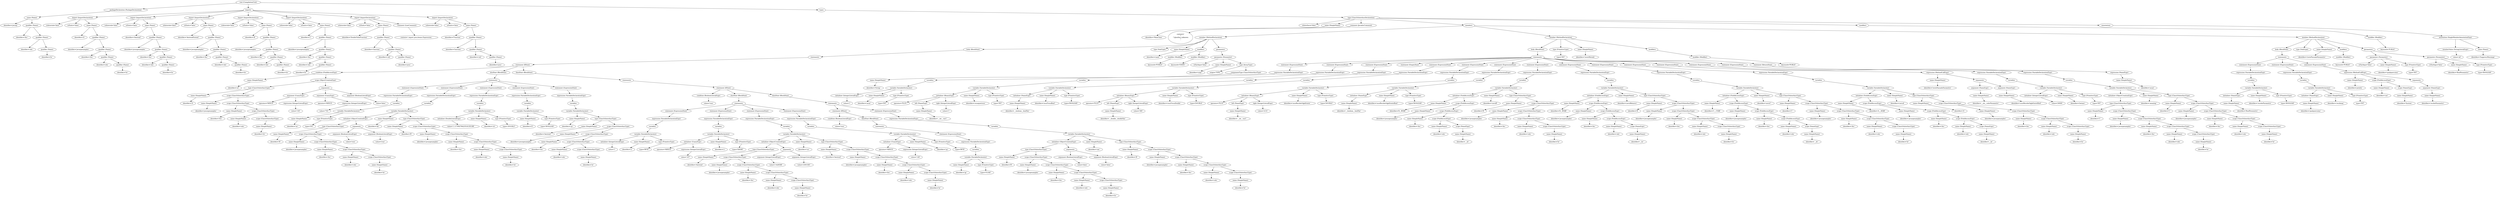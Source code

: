 digraph {
n0 [label="root (CompilationUnit)"];
n1 [label="packageDeclaration (PackageDeclaration)"];
n0 -> n1;
n2 [label="name (Name)"];
n1 -> n2;
n3 [label="identifier='javarg'"];
n2 -> n3;
n4 [label="qualifier (Name)"];
n2 -> n4;
n5 [label="identifier='ifsc'"];
n4 -> n5;
n6 [label="qualifier (Name)"];
n4 -> n6;
n7 [label="identifier='edu'"];
n6 -> n7;
n8 [label="qualifier (Name)"];
n6 -> n8;
n9 [label="identifier='br'"];
n8 -> n9;
n10 [label="imports"];
n0 -> n10;
n11 [label="import (ImportDeclaration)"];
n10 -> n11;
n12 [label="isAsterisk='false'"];
n11 -> n12;
n13 [label="isStatic='false'"];
n11 -> n13;
n14 [label="name (Name)"];
n11 -> n14;
n15 [label="identifier='A'"];
n14 -> n15;
n16 [label="qualifier (Name)"];
n14 -> n16;
n17 [label="identifier='javargexamples'"];
n16 -> n17;
n18 [label="qualifier (Name)"];
n16 -> n18;
n19 [label="identifier='ifsc'"];
n18 -> n19;
n20 [label="qualifier (Name)"];
n18 -> n20;
n21 [label="identifier='edu'"];
n20 -> n21;
n22 [label="qualifier (Name)"];
n20 -> n22;
n23 [label="identifier='br'"];
n22 -> n23;
n24 [label="import (ImportDeclaration)"];
n10 -> n24;
n25 [label="isAsterisk='false'"];
n24 -> n25;
n26 [label="isStatic='false'"];
n24 -> n26;
n27 [label="name (Name)"];
n24 -> n27;
n28 [label="identifier='Aextend'"];
n27 -> n28;
n29 [label="qualifier (Name)"];
n27 -> n29;
n30 [label="identifier='javargexamples'"];
n29 -> n30;
n31 [label="qualifier (Name)"];
n29 -> n31;
n32 [label="identifier='ifsc'"];
n31 -> n32;
n33 [label="qualifier (Name)"];
n31 -> n33;
n34 [label="identifier='edu'"];
n33 -> n34;
n35 [label="qualifier (Name)"];
n33 -> n35;
n36 [label="identifier='br'"];
n35 -> n36;
n37 [label="import (ImportDeclaration)"];
n10 -> n37;
n38 [label="isAsterisk='false'"];
n37 -> n38;
n39 [label="isStatic='false'"];
n37 -> n39;
n40 [label="name (Name)"];
n37 -> n40;
n41 [label="identifier='AextendExtend'"];
n40 -> n41;
n42 [label="qualifier (Name)"];
n40 -> n42;
n43 [label="identifier='javargexamples'"];
n42 -> n43;
n44 [label="qualifier (Name)"];
n42 -> n44;
n45 [label="identifier='ifsc'"];
n44 -> n45;
n46 [label="qualifier (Name)"];
n44 -> n46;
n47 [label="identifier='edu'"];
n46 -> n47;
n48 [label="qualifier (Name)"];
n46 -> n48;
n49 [label="identifier='br'"];
n48 -> n49;
n50 [label="import (ImportDeclaration)"];
n10 -> n50;
n51 [label="isAsterisk='false'"];
n50 -> n51;
n52 [label="isStatic='false'"];
n50 -> n52;
n53 [label="name (Name)"];
n50 -> n53;
n54 [label="identifier='B'"];
n53 -> n54;
n55 [label="qualifier (Name)"];
n53 -> n55;
n56 [label="identifier='javargexamples'"];
n55 -> n56;
n57 [label="qualifier (Name)"];
n55 -> n57;
n58 [label="identifier='ifsc'"];
n57 -> n58;
n59 [label="qualifier (Name)"];
n57 -> n59;
n60 [label="identifier='edu'"];
n59 -> n60;
n61 [label="qualifier (Name)"];
n59 -> n61;
n62 [label="identifier='br'"];
n61 -> n62;
n63 [label="import (ImportDeclaration)"];
n10 -> n63;
n64 [label="isAsterisk='false'"];
n63 -> n64;
n65 [label="isStatic='false'"];
n63 -> n65;
n66 [label="name (Name)"];
n63 -> n66;
n67 [label="identifier='C'"];
n66 -> n67;
n68 [label="qualifier (Name)"];
n66 -> n68;
n69 [label="identifier='javargexamples'"];
n68 -> n69;
n70 [label="qualifier (Name)"];
n68 -> n70;
n71 [label="identifier='ifsc'"];
n70 -> n71;
n72 [label="qualifier (Name)"];
n70 -> n72;
n73 [label="identifier='edu'"];
n72 -> n73;
n74 [label="qualifier (Name)"];
n72 -> n74;
n75 [label="identifier='br'"];
n74 -> n75;
n76 [label="import (ImportDeclaration)"];
n10 -> n76;
n77 [label="isAsterisk='false'"];
n76 -> n77;
n78 [label="isStatic='false'"];
n76 -> n78;
n79 [label="name (Name)"];
n76 -> n79;
n80 [label="identifier='DoubleToIntFunction'"];
n79 -> n80;
n81 [label="qualifier (Name)"];
n79 -> n81;
n82 [label="identifier='function'"];
n81 -> n82;
n83 [label="qualifier (Name)"];
n81 -> n83;
n84 [label="identifier='util'"];
n83 -> n84;
n85 [label="qualifier (Name)"];
n83 -> n85;
n86 [label="identifier='java'"];
n85 -> n86;
n87 [label="comment (LineComment)"];
n76 -> n87;
n88 [label="content=' import java.beans.Expression;'"];
n87 -> n88;
n89 [label="import (ImportDeclaration)"];
n10 -> n89;
n90 [label="isAsterisk='false'"];
n89 -> n90;
n91 [label="isStatic='false'"];
n89 -> n91;
n92 [label="name (Name)"];
n89 -> n92;
n93 [label="identifier='Function'"];
n92 -> n93;
n94 [label="qualifier (Name)"];
n92 -> n94;
n95 [label="identifier='function'"];
n94 -> n95;
n96 [label="qualifier (Name)"];
n94 -> n96;
n97 [label="identifier='util'"];
n96 -> n97;
n98 [label="qualifier (Name)"];
n96 -> n98;
n99 [label="identifier='java'"];
n98 -> n99;
n100 [label="types"];
n0 -> n100;
n101 [label="type (ClassOrInterfaceDeclaration)"];
n100 -> n101;
n102 [label="isInterface='false'"];
n101 -> n102;
n103 [label="name (SimpleName)"];
n101 -> n103;
n104 [label="identifier='MainClass'"];
n103 -> n104;
n105 [label="comment (JavadocComment)"];
n101 -> n105;
n106 [label="content='
 *
 * @author unknown
 *
 '"];
n105 -> n106;
n107 [label="members"];
n101 -> n107;
n108 [label="member (MethodDeclaration)"];
n107 -> n108;
n109 [label="body (BlockStmt)"];
n108 -> n109;
n110 [label="statements"];
n109 -> n110;
n111 [label="statement (IfStmt)"];
n110 -> n111;
n112 [label="condition (FieldAccessExpr)"];
n111 -> n112;
n113 [label="name (SimpleName)"];
n112 -> n113;
n114 [label="identifier='a3'"];
n113 -> n114;
n115 [label="scope (ObjectCreationExpr)"];
n112 -> n115;
n116 [label="type (ClassOrInterfaceType)"];
n115 -> n116;
n117 [label="name (SimpleName)"];
n116 -> n117;
n118 [label="identifier='A'"];
n117 -> n118;
n119 [label="scope (ClassOrInterfaceType)"];
n116 -> n119;
n120 [label="name (SimpleName)"];
n119 -> n120;
n121 [label="identifier='javargexamples'"];
n120 -> n121;
n122 [label="scope (ClassOrInterfaceType)"];
n119 -> n122;
n123 [label="name (SimpleName)"];
n122 -> n123;
n124 [label="identifier='ifsc'"];
n123 -> n124;
n125 [label="scope (ClassOrInterfaceType)"];
n122 -> n125;
n126 [label="name (SimpleName)"];
n125 -> n126;
n127 [label="identifier='edu'"];
n126 -> n127;
n128 [label="scope (ClassOrInterfaceType)"];
n125 -> n128;
n129 [label="name (SimpleName)"];
n128 -> n129;
n130 [label="identifier='br'"];
n129 -> n130;
n131 [label="arguments"];
n115 -> n131;
n132 [label="argument (UnaryExpr)"];
n131 -> n132;
n133 [label="operator='MINUS'"];
n132 -> n133;
n134 [label="expression (IntegerLiteralExpr)"];
n132 -> n134;
n135 [label="value='145'"];
n134 -> n135;
n136 [label="argument (UnaryExpr)"];
n131 -> n136;
n137 [label="operator='MINUS'"];
n136 -> n137;
n138 [label="expression (IntegerLiteralExpr)"];
n136 -> n138;
n139 [label="value='753'"];
n138 -> n139;
n140 [label="argument (BooleanLiteralExpr)"];
n131 -> n140;
n141 [label="value='false'"];
n140 -> n141;
n142 [label="elseStmt (BlockStmt)"];
n111 -> n142;
n143 [label="statements"];
n142 -> n143;
n144 [label="statement (ExpressionStmt)"];
n143 -> n144;
n145 [label="expression (VariableDeclarationExpr)"];
n144 -> n145;
n146 [label="variables"];
n145 -> n146;
n147 [label="variable (VariableDeclarator)"];
n146 -> n147;
n148 [label="name (SimpleName)"];
n147 -> n148;
n149 [label="identifier='xn'"];
n148 -> n149;
n150 [label="type (PrimitiveType)"];
n147 -> n150;
n151 [label="type='INT'"];
n150 -> n151;
n152 [label="statement (ExpressionStmt)"];
n143 -> n152;
n153 [label="expression (VariableDeclarationExpr)"];
n152 -> n153;
n154 [label="variables"];
n153 -> n154;
n155 [label="variable (VariableDeclarator)"];
n154 -> n155;
n156 [label="initializer (ObjectCreationExpr)"];
n155 -> n156;
n157 [label="type (ClassOrInterfaceType)"];
n156 -> n157;
n158 [label="name (SimpleName)"];
n157 -> n158;
n159 [label="identifier='B'"];
n158 -> n159;
n160 [label="scope (ClassOrInterfaceType)"];
n157 -> n160;
n161 [label="name (SimpleName)"];
n160 -> n161;
n162 [label="identifier='javargexamples'"];
n161 -> n162;
n163 [label="scope (ClassOrInterfaceType)"];
n160 -> n163;
n164 [label="name (SimpleName)"];
n163 -> n164;
n165 [label="identifier='ifsc'"];
n164 -> n165;
n166 [label="scope (ClassOrInterfaceType)"];
n163 -> n166;
n167 [label="name (SimpleName)"];
n166 -> n167;
n168 [label="identifier='edu'"];
n167 -> n168;
n169 [label="scope (ClassOrInterfaceType)"];
n166 -> n169;
n170 [label="name (SimpleName)"];
n169 -> n170;
n171 [label="identifier='br'"];
n170 -> n171;
n172 [label="arguments"];
n156 -> n172;
n173 [label="argument (BooleanLiteralExpr)"];
n172 -> n173;
n174 [label="value='true'"];
n173 -> n174;
n175 [label="argument (BooleanLiteralExpr)"];
n172 -> n175;
n176 [label="value='true'"];
n175 -> n176;
n177 [label="name (SimpleName)"];
n155 -> n177;
n178 [label="identifier='kh'"];
n177 -> n178;
n179 [label="type (ClassOrInterfaceType)"];
n155 -> n179;
n180 [label="name (SimpleName)"];
n179 -> n180;
n181 [label="identifier='B'"];
n180 -> n181;
n182 [label="scope (ClassOrInterfaceType)"];
n179 -> n182;
n183 [label="name (SimpleName)"];
n182 -> n183;
n184 [label="identifier='javargexamples'"];
n183 -> n184;
n185 [label="scope (ClassOrInterfaceType)"];
n182 -> n185;
n186 [label="name (SimpleName)"];
n185 -> n186;
n187 [label="identifier='ifsc'"];
n186 -> n187;
n188 [label="scope (ClassOrInterfaceType)"];
n185 -> n188;
n189 [label="name (SimpleName)"];
n188 -> n189;
n190 [label="identifier='edu'"];
n189 -> n190;
n191 [label="scope (ClassOrInterfaceType)"];
n188 -> n191;
n192 [label="name (SimpleName)"];
n191 -> n192;
n193 [label="identifier='br'"];
n192 -> n193;
n194 [label="statement (ExpressionStmt)"];
n143 -> n194;
n195 [label="expression (VariableDeclarationExpr)"];
n194 -> n195;
n196 [label="variables"];
n195 -> n196;
n197 [label="variable (VariableDeclarator)"];
n196 -> n197;
n198 [label="initializer (DoubleLiteralExpr)"];
n197 -> n198;
n199 [label="value='1.1170927842351615E188'"];
n198 -> n199;
n200 [label="name (SimpleName)"];
n197 -> n200;
n201 [label="identifier='cb'"];
n200 -> n201;
n202 [label="type (PrimitiveType)"];
n197 -> n202;
n203 [label="type='DOUBLE'"];
n202 -> n203;
n204 [label="statement (ExpressionStmt)"];
n143 -> n204;
n205 [label="expression (VariableDeclarationExpr)"];
n204 -> n205;
n206 [label="variables"];
n205 -> n206;
n207 [label="variable (VariableDeclarator)"];
n206 -> n207;
n208 [label="name (SimpleName)"];
n207 -> n208;
n209 [label="identifier='lf'"];
n208 -> n209;
n210 [label="type (PrimitiveType)"];
n207 -> n210;
n211 [label="type='BOOLEAN'"];
n210 -> n211;
n212 [label="statement (ExpressionStmt)"];
n143 -> n212;
n213 [label="expression (VariableDeclarationExpr)"];
n212 -> n213;
n214 [label="variables"];
n213 -> n214;
n215 [label="variable (VariableDeclarator)"];
n214 -> n215;
n216 [label="name (SimpleName)"];
n215 -> n216;
n217 [label="identifier='yp'"];
n216 -> n217;
n218 [label="type (ClassOrInterfaceType)"];
n215 -> n218;
n219 [label="name (SimpleName)"];
n218 -> n219;
n220 [label="identifier='Aextend'"];
n219 -> n220;
n221 [label="scope (ClassOrInterfaceType)"];
n218 -> n221;
n222 [label="name (SimpleName)"];
n221 -> n222;
n223 [label="identifier='javargexamples'"];
n222 -> n223;
n224 [label="scope (ClassOrInterfaceType)"];
n221 -> n224;
n225 [label="name (SimpleName)"];
n224 -> n225;
n226 [label="identifier='ifsc'"];
n225 -> n226;
n227 [label="scope (ClassOrInterfaceType)"];
n224 -> n227;
n228 [label="name (SimpleName)"];
n227 -> n228;
n229 [label="identifier='edu'"];
n228 -> n229;
n230 [label="scope (ClassOrInterfaceType)"];
n227 -> n230;
n231 [label="name (SimpleName)"];
n230 -> n231;
n232 [label="identifier='br'"];
n231 -> n232;
n233 [label="thenStmt (BlockStmt)"];
n111 -> n233;
n234 [label="statements"];
n233 -> n234;
n235 [label="statement (IfStmt)"];
n234 -> n235;
n236 [label="condition (BooleanLiteralExpr)"];
n235 -> n236;
n237 [label="value='true'"];
n236 -> n237;
n238 [label="elseStmt (BlockStmt)"];
n235 -> n238;
n239 [label="statements"];
n238 -> n239;
n240 [label="statement (ExpressionStmt)"];
n239 -> n240;
n241 [label="expression (VariableDeclarationExpr)"];
n240 -> n241;
n242 [label="variables"];
n241 -> n242;
n243 [label="variable (VariableDeclarator)"];
n242 -> n243;
n244 [label="initializer (IntegerLiteralExpr)"];
n243 -> n244;
n245 [label="value='1'"];
n244 -> n245;
n246 [label="name (SimpleName)"];
n243 -> n246;
n247 [label="identifier='a'"];
n246 -> n247;
n248 [label="type (PrimitiveType)"];
n243 -> n248;
n249 [label="type='BYTE'"];
n248 -> n249;
n250 [label="statement (ExpressionStmt)"];
n239 -> n250;
n251 [label="expression (VariableDeclarationExpr)"];
n250 -> n251;
n252 [label="variables"];
n251 -> n252;
n253 [label="variable (VariableDeclarator)"];
n252 -> n253;
n254 [label="initializer (UnaryExpr)"];
n253 -> n254;
n255 [label="operator='MINUS'"];
n254 -> n255;
n256 [label="expression (IntegerLiteralExpr)"];
n254 -> n256;
n257 [label="value='107'"];
n256 -> n257;
n258 [label="name (SimpleName)"];
n253 -> n258;
n259 [label="identifier='u'"];
n258 -> n259;
n260 [label="type (PrimitiveType)"];
n253 -> n260;
n261 [label="type='SHORT'"];
n260 -> n261;
n262 [label="statement (ExpressionStmt)"];
n239 -> n262;
n263 [label="expression (VariableDeclarationExpr)"];
n262 -> n263;
n264 [label="variables"];
n263 -> n264;
n265 [label="variable (VariableDeclarator)"];
n264 -> n265;
n266 [label="initializer (ObjectCreationExpr)"];
n265 -> n266;
n267 [label="type (ClassOrInterfaceType)"];
n266 -> n267;
n268 [label="name (SimpleName)"];
n267 -> n268;
n269 [label="identifier='Aextend'"];
n268 -> n269;
n270 [label="scope (ClassOrInterfaceType)"];
n267 -> n270;
n271 [label="name (SimpleName)"];
n270 -> n271;
n272 [label="identifier='javargexamples'"];
n271 -> n272;
n273 [label="scope (ClassOrInterfaceType)"];
n270 -> n273;
n274 [label="name (SimpleName)"];
n273 -> n274;
n275 [label="identifier='ifsc'"];
n274 -> n275;
n276 [label="scope (ClassOrInterfaceType)"];
n273 -> n276;
n277 [label="name (SimpleName)"];
n276 -> n277;
n278 [label="identifier='edu'"];
n277 -> n278;
n279 [label="scope (ClassOrInterfaceType)"];
n276 -> n279;
n280 [label="name (SimpleName)"];
n279 -> n280;
n281 [label="identifier='br'"];
n280 -> n281;
n282 [label="arguments"];
n266 -> n282;
n283 [label="argument (IntegerLiteralExpr)"];
n282 -> n283;
n284 [label="value='1428588'"];
n283 -> n284;
n285 [label="argument (IntegerLiteralExpr)"];
n282 -> n285;
n286 [label="value='2591583'"];
n285 -> n286;
n287 [label="name (SimpleName)"];
n265 -> n287;
n288 [label="identifier='na'"];
n287 -> n288;
n289 [label="type (ClassOrInterfaceType)"];
n265 -> n289;
n290 [label="name (SimpleName)"];
n289 -> n290;
n291 [label="identifier='Aextend'"];
n290 -> n291;
n292 [label="scope (ClassOrInterfaceType)"];
n289 -> n292;
n293 [label="name (SimpleName)"];
n292 -> n293;
n294 [label="identifier='javargexamples'"];
n293 -> n294;
n295 [label="scope (ClassOrInterfaceType)"];
n292 -> n295;
n296 [label="name (SimpleName)"];
n295 -> n296;
n297 [label="identifier='ifsc'"];
n296 -> n297;
n298 [label="scope (ClassOrInterfaceType)"];
n295 -> n298;
n299 [label="name (SimpleName)"];
n298 -> n299;
n300 [label="identifier='edu'"];
n299 -> n300;
n301 [label="scope (ClassOrInterfaceType)"];
n298 -> n301;
n302 [label="name (SimpleName)"];
n301 -> n302;
n303 [label="identifier='br'"];
n302 -> n303;
n304 [label="statement (ExpressionStmt)"];
n239 -> n304;
n305 [label="expression (VariableDeclarationExpr)"];
n304 -> n305;
n306 [label="variables"];
n305 -> n306;
n307 [label="variable (VariableDeclarator)"];
n306 -> n307;
n308 [label="initializer (UnaryExpr)"];
n307 -> n308;
n309 [label="operator='MINUS'"];
n308 -> n309;
n310 [label="expression (IntegerLiteralExpr)"];
n308 -> n310;
n311 [label="value='128'"];
n310 -> n311;
n312 [label="name (SimpleName)"];
n307 -> n312;
n313 [label="identifier='yg'"];
n312 -> n313;
n314 [label="type (PrimitiveType)"];
n307 -> n314;
n315 [label="type='BYTE'"];
n314 -> n315;
n316 [label="thenStmt (BlockStmt)"];
n235 -> n316;
n317 [label="statements"];
n316 -> n317;
n318 [label="statement (IfStmt)"];
n317 -> n318;
n319 [label="condition (BooleanLiteralExpr)"];
n318 -> n319;
n320 [label="value='true'"];
n319 -> n320;
n321 [label="thenStmt (BlockStmt)"];
n318 -> n321;
n322 [label="statements"];
n321 -> n322;
n323 [label="statement (ExpressionStmt)"];
n322 -> n323;
n324 [label="expression (VariableDeclarationExpr)"];
n323 -> n324;
n325 [label="variables"];
n324 -> n325;
n326 [label="variable (VariableDeclarator)"];
n325 -> n326;
n327 [label="name (SimpleName)"];
n326 -> n327;
n328 [label="identifier='qy'"];
n327 -> n328;
n329 [label="type (PrimitiveType)"];
n326 -> n329;
n330 [label="type='FLOAT'"];
n329 -> n330;
n331 [label="statement (ExpressionStmt)"];
n317 -> n331;
n332 [label="expression (VariableDeclarationExpr)"];
n331 -> n332;
n333 [label="variables"];
n332 -> n333;
n334 [label="variable (VariableDeclarator)"];
n333 -> n334;
n335 [label="initializer (ObjectCreationExpr)"];
n334 -> n335;
n336 [label="type (ClassOrInterfaceType)"];
n335 -> n336;
n337 [label="name (SimpleName)"];
n336 -> n337;
n338 [label="identifier='B'"];
n337 -> n338;
n339 [label="scope (ClassOrInterfaceType)"];
n336 -> n339;
n340 [label="name (SimpleName)"];
n339 -> n340;
n341 [label="identifier='javargexamples'"];
n340 -> n341;
n342 [label="scope (ClassOrInterfaceType)"];
n339 -> n342;
n343 [label="name (SimpleName)"];
n342 -> n343;
n344 [label="identifier='ifsc'"];
n343 -> n344;
n345 [label="scope (ClassOrInterfaceType)"];
n342 -> n345;
n346 [label="name (SimpleName)"];
n345 -> n346;
n347 [label="identifier='edu'"];
n346 -> n347;
n348 [label="scope (ClassOrInterfaceType)"];
n345 -> n348;
n349 [label="name (SimpleName)"];
n348 -> n349;
n350 [label="identifier='br'"];
n349 -> n350;
n351 [label="arguments"];
n335 -> n351;
n352 [label="argument (BooleanLiteralExpr)"];
n351 -> n352;
n353 [label="value='false'"];
n352 -> n353;
n354 [label="argument (BooleanLiteralExpr)"];
n351 -> n354;
n355 [label="value='false'"];
n354 -> n355;
n356 [label="name (SimpleName)"];
n334 -> n356;
n357 [label="identifier='am'"];
n356 -> n357;
n358 [label="type (ClassOrInterfaceType)"];
n334 -> n358;
n359 [label="name (SimpleName)"];
n358 -> n359;
n360 [label="identifier='B'"];
n359 -> n360;
n361 [label="scope (ClassOrInterfaceType)"];
n358 -> n361;
n362 [label="name (SimpleName)"];
n361 -> n362;
n363 [label="identifier='javargexamples'"];
n362 -> n363;
n364 [label="scope (ClassOrInterfaceType)"];
n361 -> n364;
n365 [label="name (SimpleName)"];
n364 -> n365;
n366 [label="identifier='ifsc'"];
n365 -> n366;
n367 [label="scope (ClassOrInterfaceType)"];
n364 -> n367;
n368 [label="name (SimpleName)"];
n367 -> n368;
n369 [label="identifier='edu'"];
n368 -> n369;
n370 [label="scope (ClassOrInterfaceType)"];
n367 -> n370;
n371 [label="name (SimpleName)"];
n370 -> n371;
n372 [label="identifier='br'"];
n371 -> n372;
n373 [label="type (VoidType)"];
n108 -> n373;
n374 [label="name (SimpleName)"];
n108 -> n374;
n375 [label="identifier='main'"];
n374 -> n375;
n376 [label="modifiers"];
n108 -> n376;
n377 [label="modifier (Modifier)"];
n376 -> n377;
n378 [label="keyword='PUBLIC'"];
n377 -> n378;
n379 [label="modifier (Modifier)"];
n376 -> n379;
n380 [label="keyword='STATIC'"];
n379 -> n380;
n381 [label="parameters"];
n108 -> n381;
n382 [label="parameter (Parameter)"];
n381 -> n382;
n383 [label="isVarArgs='false'"];
n382 -> n383;
n384 [label="name (SimpleName)"];
n382 -> n384;
n385 [label="identifier='args'"];
n384 -> n385;
n386 [label="type (ArrayType)"];
n382 -> n386;
n387 [label="origin='TYPE'"];
n386 -> n387;
n388 [label="componentType (ClassOrInterfaceType)"];
n386 -> n388;
n389 [label="name (SimpleName)"];
n388 -> n389;
n390 [label="identifier='String'"];
n389 -> n390;
n391 [label="member (MethodDeclaration)"];
n107 -> n391;
n392 [label="body (BlockStmt)"];
n391 -> n392;
n393 [label="statements"];
n392 -> n393;
n394 [label="statement (ExpressionStmt)"];
n393 -> n394;
n395 [label="expression (VariableDeclarationExpr)"];
n394 -> n395;
n396 [label="variables"];
n395 -> n396;
n397 [label="variable (VariableDeclarator)"];
n396 -> n397;
n398 [label="initializer (IntegerLiteralExpr)"];
n397 -> n398;
n399 [label="value='1'"];
n398 -> n399;
n400 [label="name (SimpleName)"];
n397 -> n400;
n401 [label="identifier='assai'"];
n400 -> n401;
n402 [label="type (PrimitiveType)"];
n397 -> n402;
n403 [label="type='INT'"];
n402 -> n403;
n404 [label="statement (ExpressionStmt)"];
n393 -> n404;
n405 [label="expression (VariableDeclarationExpr)"];
n404 -> n405;
n406 [label="variables"];
n405 -> n406;
n407 [label="variable (VariableDeclarator)"];
n406 -> n407;
n408 [label="initializer (BinaryExpr)"];
n407 -> n408;
n409 [label="operator='PLUS'"];
n408 -> n409;
n410 [label="left (NameExpr)"];
n408 -> n410;
n411 [label="name (SimpleName)"];
n410 -> n411;
n412 [label="identifier='__int__var1'"];
n411 -> n412;
n413 [label="right (IntegerLiteralExpr)"];
n408 -> n413;
n414 [label="value='1'"];
n413 -> n414;
n415 [label="name (SimpleName)"];
n407 -> n415;
n416 [label="identifier='essaquetroca'"];
n415 -> n416;
n417 [label="type (PrimitiveType)"];
n407 -> n417;
n418 [label="type='INT'"];
n417 -> n418;
n419 [label="statement (ExpressionStmt)"];
n393 -> n419;
n420 [label="expression (VariableDeclarationExpr)"];
n419 -> n420;
n421 [label="variables"];
n420 -> n421;
n422 [label="variable (VariableDeclarator)"];
n421 -> n422;
n423 [label="initializer (NameExpr)"];
n422 -> n423;
n424 [label="name (SimpleName)"];
n423 -> n424;
n425 [label="identifier='__boolean__boolVar'"];
n424 -> n425;
n426 [label="name (SimpleName)"];
n422 -> n426;
n427 [label="identifier='essaTrocaBool'"];
n426 -> n427;
n428 [label="type (PrimitiveType)"];
n422 -> n428;
n429 [label="type='BOOLEAN'"];
n428 -> n429;
n430 [label="statement (EmptyStmt)"];
n393 -> n430;
n431 [label="statement (ExpressionStmt)"];
n393 -> n431;
n432 [label="expression (VariableDeclarationExpr)"];
n431 -> n432;
n433 [label="variables"];
n432 -> n433;
n434 [label="variable (VariableDeclarator)"];
n433 -> n434;
n435 [label="initializer (BinaryExpr)"];
n434 -> n435;
n436 [label="operator='PLUS'"];
n435 -> n436;
n437 [label="left (NameExpr)"];
n435 -> n437;
n438 [label="name (SimpleName)"];
n437 -> n438;
n439 [label="identifier='__double__doubleVar'"];
n438 -> n439;
n440 [label="right (IntegerLiteralExpr)"];
n435 -> n440;
n441 [label="value='300'"];
n440 -> n441;
n442 [label="name (SimpleName)"];
n434 -> n442;
n443 [label="identifier='essaTrocaDouble'"];
n442 -> n443;
n444 [label="type (PrimitiveType)"];
n434 -> n444;
n445 [label="type='DOUBLE'"];
n444 -> n445;
n446 [label="statement (ExpressionStmt)"];
n393 -> n446;
n447 [label="expression (VariableDeclarationExpr)"];
n446 -> n447;
n448 [label="variables"];
n447 -> n448;
n449 [label="variable (VariableDeclarator)"];
n448 -> n449;
n450 [label="initializer (BinaryExpr)"];
n449 -> n450;
n451 [label="operator='PLUS'"];
n450 -> n451;
n452 [label="left (NameExpr)"];
n450 -> n452;
n453 [label="name (SimpleName)"];
n452 -> n453;
n454 [label="identifier='__int__var1'"];
n453 -> n454;
n455 [label="right (IntegerLiteralExpr)"];
n450 -> n455;
n456 [label="value='2131'"];
n455 -> n456;
n457 [label="name (SimpleName)"];
n449 -> n457;
n458 [label="identifier='esseRecebeOqJaExiste'"];
n457 -> n458;
n459 [label="type (PrimitiveType)"];
n449 -> n459;
n460 [label="type='DOUBLE'"];
n459 -> n460;
n461 [label="statement (ExpressionStmt)"];
n393 -> n461;
n462 [label="expression (VariableDeclarationExpr)"];
n461 -> n462;
n463 [label="variables"];
n462 -> n463;
n464 [label="variable (VariableDeclarator)"];
n463 -> n464;
n465 [label="initializer (NameExpr)"];
n464 -> n465;
n466 [label="name (SimpleName)"];
n465 -> n466;
n467 [label="identifier='__boolean__boolVar'"];
n466 -> n467;
n468 [label="name (SimpleName)"];
n464 -> n468;
n469 [label="identifier='esseRecebeOqJaExisteBool'"];
n468 -> n469;
n470 [label="type (PrimitiveType)"];
n464 -> n470;
n471 [label="type='BOOLEAN'"];
n470 -> n471;
n472 [label="statement (ExpressionStmt)"];
n393 -> n472;
n473 [label="expression (VariableDeclarationExpr)"];
n472 -> n473;
n474 [label="variables"];
n473 -> n474;
n475 [label="variable (VariableDeclarator)"];
n474 -> n475;
n476 [label="initializer (FieldAccessExpr)"];
n475 -> n476;
n477 [label="name (SimpleName)"];
n476 -> n477;
n478 [label="identifier='B__BVAR'"];
n477 -> n478;
n479 [label="scope (FieldAccessExpr)"];
n476 -> n479;
n480 [label="name (SimpleName)"];
n479 -> n480;
n481 [label="identifier='javargexamples'"];
n480 -> n481;
n482 [label="scope (FieldAccessExpr)"];
n479 -> n482;
n483 [label="name (SimpleName)"];
n482 -> n483;
n484 [label="identifier='ifsc'"];
n483 -> n484;
n485 [label="scope (FieldAccessExpr)"];
n482 -> n485;
n486 [label="name (SimpleName)"];
n485 -> n486;
n487 [label="identifier='edu'"];
n486 -> n487;
n488 [label="scope (NameExpr)"];
n485 -> n488;
n489 [label="name (SimpleName)"];
n488 -> n489;
n490 [label="identifier='__br'"];
n489 -> n490;
n491 [label="name (SimpleName)"];
n475 -> n491;
n492 [label="identifier='novoB'"];
n491 -> n492;
n493 [label="type (ClassOrInterfaceType)"];
n475 -> n493;
n494 [label="name (SimpleName)"];
n493 -> n494;
n495 [label="identifier='B'"];
n494 -> n495;
n496 [label="scope (ClassOrInterfaceType)"];
n493 -> n496;
n497 [label="name (SimpleName)"];
n496 -> n497;
n498 [label="identifier='javargexamples'"];
n497 -> n498;
n499 [label="scope (ClassOrInterfaceType)"];
n496 -> n499;
n500 [label="name (SimpleName)"];
n499 -> n500;
n501 [label="identifier='ifsc'"];
n500 -> n501;
n502 [label="scope (ClassOrInterfaceType)"];
n499 -> n502;
n503 [label="name (SimpleName)"];
n502 -> n503;
n504 [label="identifier='edu'"];
n503 -> n504;
n505 [label="scope (ClassOrInterfaceType)"];
n502 -> n505;
n506 [label="name (SimpleName)"];
n505 -> n506;
n507 [label="identifier='br'"];
n506 -> n507;
n508 [label="statement (ExpressionStmt)"];
n393 -> n508;
n509 [label="expression (VariableDeclarationExpr)"];
n508 -> n509;
n510 [label="variables"];
n509 -> n510;
n511 [label="variable (VariableDeclarator)"];
n510 -> n511;
n512 [label="initializer (FieldAccessExpr)"];
n511 -> n512;
n513 [label="name (SimpleName)"];
n512 -> n513;
n514 [label="identifier='B__BVAR'"];
n513 -> n514;
n515 [label="scope (FieldAccessExpr)"];
n512 -> n515;
n516 [label="name (SimpleName)"];
n515 -> n516;
n517 [label="identifier='javargexamples'"];
n516 -> n517;
n518 [label="scope (FieldAccessExpr)"];
n515 -> n518;
n519 [label="name (SimpleName)"];
n518 -> n519;
n520 [label="identifier='ifsc'"];
n519 -> n520;
n521 [label="scope (FieldAccessExpr)"];
n518 -> n521;
n522 [label="name (SimpleName)"];
n521 -> n522;
n523 [label="identifier='edu'"];
n522 -> n523;
n524 [label="scope (NameExpr)"];
n521 -> n524;
n525 [label="name (SimpleName)"];
n524 -> n525;
n526 [label="identifier='__br'"];
n525 -> n526;
n527 [label="name (SimpleName)"];
n511 -> n527;
n528 [label="identifier='novoBdenovo'"];
n527 -> n528;
n529 [label="type (ClassOrInterfaceType)"];
n511 -> n529;
n530 [label="name (SimpleName)"];
n529 -> n530;
n531 [label="identifier='B'"];
n530 -> n531;
n532 [label="scope (ClassOrInterfaceType)"];
n529 -> n532;
n533 [label="name (SimpleName)"];
n532 -> n533;
n534 [label="identifier='javargexamples'"];
n533 -> n534;
n535 [label="scope (ClassOrInterfaceType)"];
n532 -> n535;
n536 [label="name (SimpleName)"];
n535 -> n536;
n537 [label="identifier='ifsc'"];
n536 -> n537;
n538 [label="scope (ClassOrInterfaceType)"];
n535 -> n538;
n539 [label="name (SimpleName)"];
n538 -> n539;
n540 [label="identifier='edu'"];
n539 -> n540;
n541 [label="scope (ClassOrInterfaceType)"];
n538 -> n541;
n542 [label="name (SimpleName)"];
n541 -> n542;
n543 [label="identifier='br'"];
n542 -> n543;
n544 [label="statement (ExpressionStmt)"];
n393 -> n544;
n545 [label="expression (VariableDeclarationExpr)"];
n544 -> n545;
n546 [label="variables"];
n545 -> n546;
n547 [label="variable (VariableDeclarator)"];
n546 -> n547;
n548 [label="initializer (FieldAccessExpr)"];
n547 -> n548;
n549 [label="name (SimpleName)"];
n548 -> n549;
n550 [label="identifier='C__CVAR'"];
n549 -> n550;
n551 [label="scope (FieldAccessExpr)"];
n548 -> n551;
n552 [label="name (SimpleName)"];
n551 -> n552;
n553 [label="identifier='javargexamples'"];
n552 -> n553;
n554 [label="scope (FieldAccessExpr)"];
n551 -> n554;
n555 [label="name (SimpleName)"];
n554 -> n555;
n556 [label="identifier='ifsc'"];
n555 -> n556;
n557 [label="scope (FieldAccessExpr)"];
n554 -> n557;
n558 [label="name (SimpleName)"];
n557 -> n558;
n559 [label="identifier='edu'"];
n558 -> n559;
n560 [label="scope (NameExpr)"];
n557 -> n560;
n561 [label="name (SimpleName)"];
n560 -> n561;
n562 [label="identifier='__br'"];
n561 -> n562;
n563 [label="name (SimpleName)"];
n547 -> n563;
n564 [label="identifier='novoC'"];
n563 -> n564;
n565 [label="type (ClassOrInterfaceType)"];
n547 -> n565;
n566 [label="name (SimpleName)"];
n565 -> n566;
n567 [label="identifier='C'"];
n566 -> n567;
n568 [label="scope (ClassOrInterfaceType)"];
n565 -> n568;
n569 [label="name (SimpleName)"];
n568 -> n569;
n570 [label="identifier='javargexamples'"];
n569 -> n570;
n571 [label="scope (ClassOrInterfaceType)"];
n568 -> n571;
n572 [label="name (SimpleName)"];
n571 -> n572;
n573 [label="identifier='ifsc'"];
n572 -> n573;
n574 [label="scope (ClassOrInterfaceType)"];
n571 -> n574;
n575 [label="name (SimpleName)"];
n574 -> n575;
n576 [label="identifier='edu'"];
n575 -> n576;
n577 [label="scope (ClassOrInterfaceType)"];
n574 -> n577;
n578 [label="name (SimpleName)"];
n577 -> n578;
n579 [label="identifier='br'"];
n578 -> n579;
n580 [label="statement (ExpressionStmt)"];
n393 -> n580;
n581 [label="expression (VariableDeclarationExpr)"];
n580 -> n581;
n582 [label="variables"];
n581 -> n582;
n583 [label="variable (VariableDeclarator)"];
n582 -> n583;
n584 [label="initializer (FieldAccessExpr)"];
n583 -> n584;
n585 [label="name (SimpleName)"];
n584 -> n585;
n586 [label="identifier='A__AVAR'"];
n585 -> n586;
n587 [label="scope (FieldAccessExpr)"];
n584 -> n587;
n588 [label="name (SimpleName)"];
n587 -> n588;
n589 [label="identifier='javargexamples'"];
n588 -> n589;
n590 [label="scope (FieldAccessExpr)"];
n587 -> n590;
n591 [label="name (SimpleName)"];
n590 -> n591;
n592 [label="identifier='ifsc'"];
n591 -> n592;
n593 [label="scope (FieldAccessExpr)"];
n590 -> n593;
n594 [label="name (SimpleName)"];
n593 -> n594;
n595 [label="identifier='edu'"];
n594 -> n595;
n596 [label="scope (NameExpr)"];
n593 -> n596;
n597 [label="name (SimpleName)"];
n596 -> n597;
n598 [label="identifier='__br'"];
n597 -> n598;
n599 [label="name (SimpleName)"];
n583 -> n599;
n600 [label="identifier='novoA'"];
n599 -> n600;
n601 [label="type (ClassOrInterfaceType)"];
n583 -> n601;
n602 [label="name (SimpleName)"];
n601 -> n602;
n603 [label="identifier='A'"];
n602 -> n603;
n604 [label="scope (ClassOrInterfaceType)"];
n601 -> n604;
n605 [label="name (SimpleName)"];
n604 -> n605;
n606 [label="identifier='javargexamples'"];
n605 -> n606;
n607 [label="scope (ClassOrInterfaceType)"];
n604 -> n607;
n608 [label="name (SimpleName)"];
n607 -> n608;
n609 [label="identifier='ifsc'"];
n608 -> n609;
n610 [label="scope (ClassOrInterfaceType)"];
n607 -> n610;
n611 [label="name (SimpleName)"];
n610 -> n611;
n612 [label="identifier='edu'"];
n611 -> n612;
n613 [label="scope (ClassOrInterfaceType)"];
n610 -> n613;
n614 [label="name (SimpleName)"];
n613 -> n614;
n615 [label="identifier='br'"];
n614 -> n615;
n616 [label="statement (ExpressionStmt)"];
n393 -> n616;
n617 [label="expression (MethodCallExpr)"];
n616 -> n617;
n618 [label="name (SimpleName)"];
n617 -> n618;
n619 [label="identifier='testePassadoParametro'"];
n618 -> n619;
n620 [label="arguments"];
n617 -> n620;
n621 [label="argument (NameExpr)"];
n620 -> n621;
n622 [label="name (SimpleName)"];
n621 -> n622;
n623 [label="identifier='__int__valorParametro'"];
n622 -> n623;
n624 [label="argument (NameExpr)"];
n620 -> n624;
n625 [label="name (SimpleName)"];
n624 -> n625;
n626 [label="identifier='esseRecebeOqJaExisteBool'"];
n625 -> n626;
n627 [label="statement (ExpressionStmt)"];
n393 -> n627;
n628 [label="expression (VariableDeclarationExpr)"];
n627 -> n628;
n629 [label="variables"];
n628 -> n629;
n630 [label="variable (VariableDeclarator)"];
n629 -> n630;
n631 [label="initializer (IntegerLiteralExpr)"];
n630 -> n631;
n632 [label="value='20000'"];
n631 -> n632;
n633 [label="name (SimpleName)"];
n630 -> n633;
n634 [label="identifier='betano'"];
n633 -> n634;
n635 [label="type (PrimitiveType)"];
n630 -> n635;
n636 [label="type='INT'"];
n635 -> n636;
n637 [label="statement (ExpressionStmt)"];
n393 -> n637;
n638 [label="expression (VariableDeclarationExpr)"];
n637 -> n638;
n639 [label="variables"];
n638 -> n639;
n640 [label="variable (VariableDeclarator)"];
n639 -> n640;
n641 [label="initializer (ObjectCreationExpr)"];
n640 -> n641;
n642 [label="type (ClassOrInterfaceType)"];
n641 -> n642;
n643 [label="name (SimpleName)"];
n642 -> n643;
n644 [label="identifier='C'"];
n643 -> n644;
n645 [label="scope (ClassOrInterfaceType)"];
n642 -> n645;
n646 [label="name (SimpleName)"];
n645 -> n646;
n647 [label="identifier='javargexamples'"];
n646 -> n647;
n648 [label="scope (ClassOrInterfaceType)"];
n645 -> n648;
n649 [label="name (SimpleName)"];
n648 -> n649;
n650 [label="identifier='ifsc'"];
n649 -> n650;
n651 [label="scope (ClassOrInterfaceType)"];
n648 -> n651;
n652 [label="name (SimpleName)"];
n651 -> n652;
n653 [label="identifier='edu'"];
n652 -> n653;
n654 [label="scope (ClassOrInterfaceType)"];
n651 -> n654;
n655 [label="name (SimpleName)"];
n654 -> n655;
n656 [label="identifier='br'"];
n655 -> n656;
n657 [label="name (SimpleName)"];
n640 -> n657;
n658 [label="identifier='amazing'"];
n657 -> n658;
n659 [label="type (ClassOrInterfaceType)"];
n640 -> n659;
n660 [label="name (SimpleName)"];
n659 -> n660;
n661 [label="identifier='C'"];
n660 -> n661;
n662 [label="scope (ClassOrInterfaceType)"];
n659 -> n662;
n663 [label="name (SimpleName)"];
n662 -> n663;
n664 [label="identifier='javargexamples'"];
n663 -> n664;
n665 [label="scope (ClassOrInterfaceType)"];
n662 -> n665;
n666 [label="name (SimpleName)"];
n665 -> n666;
n667 [label="identifier='ifsc'"];
n666 -> n667;
n668 [label="scope (ClassOrInterfaceType)"];
n665 -> n668;
n669 [label="name (SimpleName)"];
n668 -> n669;
n670 [label="identifier='edu'"];
n669 -> n670;
n671 [label="scope (ClassOrInterfaceType)"];
n668 -> n671;
n672 [label="name (SimpleName)"];
n671 -> n672;
n673 [label="identifier='br'"];
n672 -> n673;
n674 [label="statement (ReturnStmt)"];
n393 -> n674;
n675 [label="expression (NameExpr)"];
n674 -> n675;
n676 [label="name (SimpleName)"];
n675 -> n676;
n677 [label="identifier='assai'"];
n676 -> n677;
n678 [label="type (PrimitiveType)"];
n391 -> n678;
n679 [label="type='INT'"];
n678 -> n679;
n680 [label="name (SimpleName)"];
n391 -> n680;
n681 [label="identifier='testeMetodo'"];
n680 -> n681;
n682 [label="modifiers"];
n391 -> n682;
n683 [label="modifier (Modifier)"];
n682 -> n683;
n684 [label="keyword='PUBLIC'"];
n683 -> n684;
n685 [label="member (MethodDeclaration)"];
n107 -> n685;
n686 [label="body (BlockStmt)"];
n685 -> n686;
n687 [label="statements"];
n686 -> n687;
n688 [label="statement (ExpressionStmt)"];
n687 -> n688;
n689 [label="expression (VariableDeclarationExpr)"];
n688 -> n689;
n690 [label="variables"];
n689 -> n690;
n691 [label="variable (VariableDeclarator)"];
n690 -> n691;
n692 [label="initializer (NameExpr)"];
n691 -> n692;
n693 [label="name (SimpleName)"];
n692 -> n693;
n694 [label="identifier='BoolParametro'"];
n693 -> n694;
n695 [label="name (SimpleName)"];
n691 -> n695;
n696 [label="identifier='recebeParametro'"];
n695 -> n696;
n697 [label="type (PrimitiveType)"];
n691 -> n697;
n698 [label="type='BOOLEAN'"];
n697 -> n698;
n699 [label="statement (ExpressionStmt)"];
n687 -> n699;
n700 [label="expression (VariableDeclarationExpr)"];
n699 -> n700;
n701 [label="variables"];
n700 -> n701;
n702 [label="variable (VariableDeclarator)"];
n701 -> n702;
n703 [label="initializer (NameExpr)"];
n702 -> n703;
n704 [label="name (SimpleName)"];
n703 -> n704;
n705 [label="identifier='qualquercoisa'"];
n704 -> n705;
n706 [label="name (SimpleName)"];
n702 -> n706;
n707 [label="identifier='recebeaq'"];
n706 -> n707;
n708 [label="type (PrimitiveType)"];
n702 -> n708;
n709 [label="type='INT'"];
n708 -> n709;
n710 [label="statement (ExpressionStmt)"];
n687 -> n710;
n711 [label="expression (MethodCallExpr)"];
n710 -> n711;
n712 [label="name (SimpleName)"];
n711 -> n712;
n713 [label="identifier='println'"];
n712 -> n713;
n714 [label="scope (FieldAccessExpr)"];
n711 -> n714;
n715 [label="name (SimpleName)"];
n714 -> n715;
n716 [label="identifier='out'"];
n715 -> n716;
n717 [label="scope (NameExpr)"];
n714 -> n717;
n718 [label="name (SimpleName)"];
n717 -> n718;
n719 [label="identifier='System'"];
n718 -> n719;
n720 [label="arguments"];
n711 -> n720;
n721 [label="argument (NameExpr)"];
n720 -> n721;
n722 [label="name (SimpleName)"];
n721 -> n722;
n723 [label="identifier='recebeParametro'"];
n722 -> n723;
n724 [label="type (VoidType)"];
n685 -> n724;
n725 [label="name (SimpleName)"];
n685 -> n725;
n726 [label="identifier='testePassadoParametro'"];
n725 -> n726;
n727 [label="modifiers"];
n685 -> n727;
n728 [label="modifier (Modifier)"];
n727 -> n728;
n729 [label="keyword='PUBLIC'"];
n728 -> n729;
n730 [label="parameters"];
n685 -> n730;
n731 [label="parameter (Parameter)"];
n730 -> n731;
n732 [label="isVarArgs='false'"];
n731 -> n732;
n733 [label="name (SimpleName)"];
n731 -> n733;
n734 [label="identifier='qualquercoisa'"];
n733 -> n734;
n735 [label="type (PrimitiveType)"];
n731 -> n735;
n736 [label="type='INT'"];
n735 -> n736;
n737 [label="parameter (Parameter)"];
n730 -> n737;
n738 [label="isVarArgs='false'"];
n737 -> n738;
n739 [label="name (SimpleName)"];
n737 -> n739;
n740 [label="identifier='BoolParametro'"];
n739 -> n740;
n741 [label="type (PrimitiveType)"];
n737 -> n741;
n742 [label="type='BOOLEAN'"];
n741 -> n742;
n743 [label="modifiers"];
n101 -> n743;
n744 [label="modifier (Modifier)"];
n743 -> n744;
n745 [label="keyword='PUBLIC'"];
n744 -> n745;
n746 [label="annotations"];
n101 -> n746;
n747 [label="annotation (SingleMemberAnnotationExpr)"];
n746 -> n747;
n748 [label="memberValue (StringLiteralExpr)"];
n747 -> n748;
n749 [label="value='all'"];
n748 -> n749;
n750 [label="name (Name)"];
n747 -> n750;
n751 [label="identifier='SuppressWarnings'"];
n750 -> n751;
}